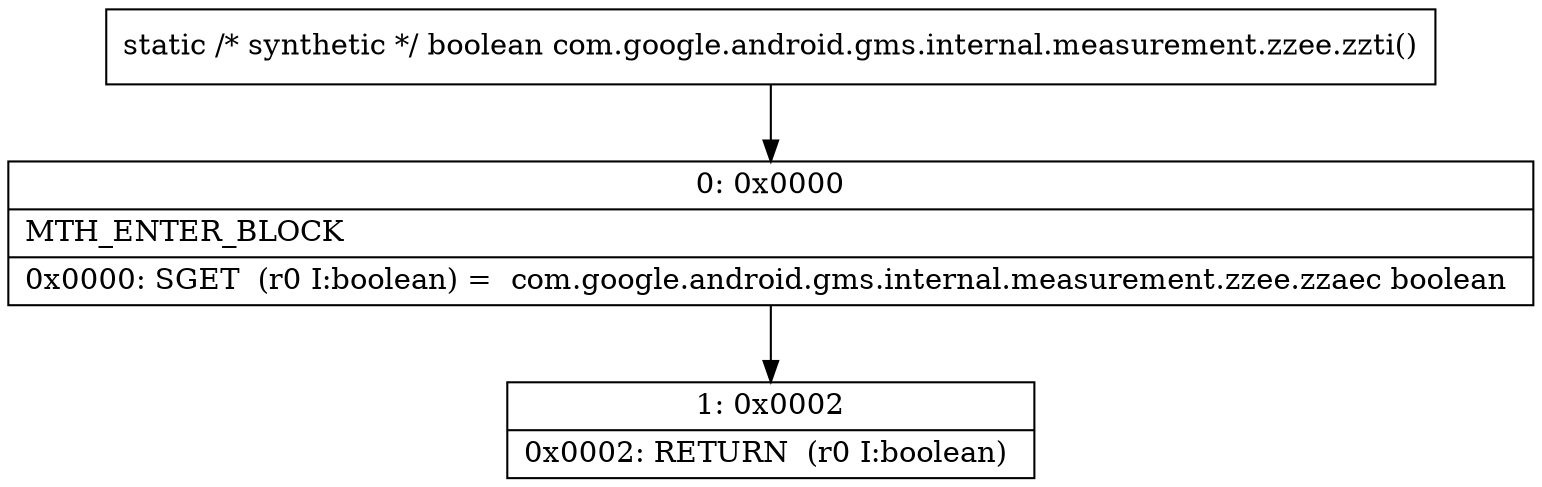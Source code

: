 digraph "CFG forcom.google.android.gms.internal.measurement.zzee.zzti()Z" {
Node_0 [shape=record,label="{0\:\ 0x0000|MTH_ENTER_BLOCK\l|0x0000: SGET  (r0 I:boolean) =  com.google.android.gms.internal.measurement.zzee.zzaec boolean \l}"];
Node_1 [shape=record,label="{1\:\ 0x0002|0x0002: RETURN  (r0 I:boolean) \l}"];
MethodNode[shape=record,label="{static \/* synthetic *\/ boolean com.google.android.gms.internal.measurement.zzee.zzti() }"];
MethodNode -> Node_0;
Node_0 -> Node_1;
}

